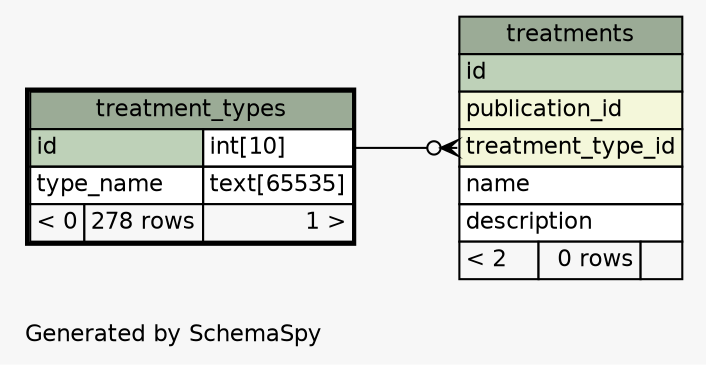 // dot 2.38.0 on Linux 4.4.0-42-generic
// SchemaSpy rev 590
digraph "oneDegreeRelationshipsDiagram" {
  graph [
    rankdir="RL"
    bgcolor="#f7f7f7"
    label="\nGenerated by SchemaSpy"
    labeljust="l"
    nodesep="0.18"
    ranksep="0.46"
    fontname="Helvetica"
    fontsize="11"
  ];
  node [
    fontname="Helvetica"
    fontsize="11"
    shape="plaintext"
  ];
  edge [
    arrowsize="0.8"
  ];
  "treatments":"treatment_type_id":w -> "treatment_types":"id.type":e [arrowhead=none dir=back arrowtail=crowodot];
  "treatment_types" [
    label=<
    <TABLE BORDER="2" CELLBORDER="1" CELLSPACING="0" BGCOLOR="#ffffff">
      <TR><TD COLSPAN="3" BGCOLOR="#9bab96" ALIGN="CENTER">treatment_types</TD></TR>
      <TR><TD PORT="id" COLSPAN="2" BGCOLOR="#bed1b8" ALIGN="LEFT">id</TD><TD PORT="id.type" ALIGN="LEFT">int[10]</TD></TR>
      <TR><TD PORT="type_name" COLSPAN="2" ALIGN="LEFT">type_name</TD><TD PORT="type_name.type" ALIGN="LEFT">text[65535]</TD></TR>
      <TR><TD ALIGN="LEFT" BGCOLOR="#f7f7f7">&lt; 0</TD><TD ALIGN="RIGHT" BGCOLOR="#f7f7f7">278 rows</TD><TD ALIGN="RIGHT" BGCOLOR="#f7f7f7">1 &gt;</TD></TR>
    </TABLE>>
    URL="treatment_types.html"
    tooltip="treatment_types"
  ];
  "treatments" [
    label=<
    <TABLE BORDER="0" CELLBORDER="1" CELLSPACING="0" BGCOLOR="#ffffff">
      <TR><TD COLSPAN="3" BGCOLOR="#9bab96" ALIGN="CENTER">treatments</TD></TR>
      <TR><TD PORT="id" COLSPAN="3" BGCOLOR="#bed1b8" ALIGN="LEFT">id</TD></TR>
      <TR><TD PORT="publication_id" COLSPAN="3" BGCOLOR="#f4f7da" ALIGN="LEFT">publication_id</TD></TR>
      <TR><TD PORT="treatment_type_id" COLSPAN="3" BGCOLOR="#f4f7da" ALIGN="LEFT">treatment_type_id</TD></TR>
      <TR><TD PORT="name" COLSPAN="3" ALIGN="LEFT">name</TD></TR>
      <TR><TD PORT="description" COLSPAN="3" ALIGN="LEFT">description</TD></TR>
      <TR><TD ALIGN="LEFT" BGCOLOR="#f7f7f7">&lt; 2</TD><TD ALIGN="RIGHT" BGCOLOR="#f7f7f7">0 rows</TD><TD ALIGN="RIGHT" BGCOLOR="#f7f7f7">  </TD></TR>
    </TABLE>>
    URL="treatments.html"
    tooltip="treatments"
  ];
}
